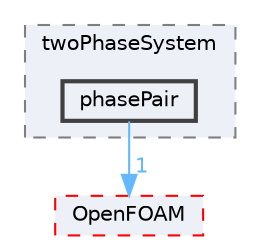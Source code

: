 digraph "src/phaseSystemModels/twoPhaseEuler/twoPhaseSystem/phasePair"
{
 // LATEX_PDF_SIZE
  bgcolor="transparent";
  edge [fontname=Helvetica,fontsize=10,labelfontname=Helvetica,labelfontsize=10];
  node [fontname=Helvetica,fontsize=10,shape=box,height=0.2,width=0.4];
  compound=true
  subgraph clusterdir_48b4f6f6adbaa00c93b86e1f6173e48a {
    graph [ bgcolor="#edf0f7", pencolor="grey50", label="twoPhaseSystem", fontname=Helvetica,fontsize=10 style="filled,dashed", URL="dir_48b4f6f6adbaa00c93b86e1f6173e48a.html",tooltip=""]
  dir_d770ad837a91d5698c07d353d62af6d2 [label="phasePair", fillcolor="#edf0f7", color="grey25", style="filled,bold", URL="dir_d770ad837a91d5698c07d353d62af6d2.html",tooltip=""];
  }
  dir_c5473ff19b20e6ec4dfe5c310b3778a8 [label="OpenFOAM", fillcolor="#edf0f7", color="red", style="filled,dashed", URL="dir_c5473ff19b20e6ec4dfe5c310b3778a8.html",tooltip=""];
  dir_d770ad837a91d5698c07d353d62af6d2->dir_c5473ff19b20e6ec4dfe5c310b3778a8 [headlabel="1", labeldistance=1.5 headhref="dir_002899_002695.html" href="dir_002899_002695.html" color="steelblue1" fontcolor="steelblue1"];
}
